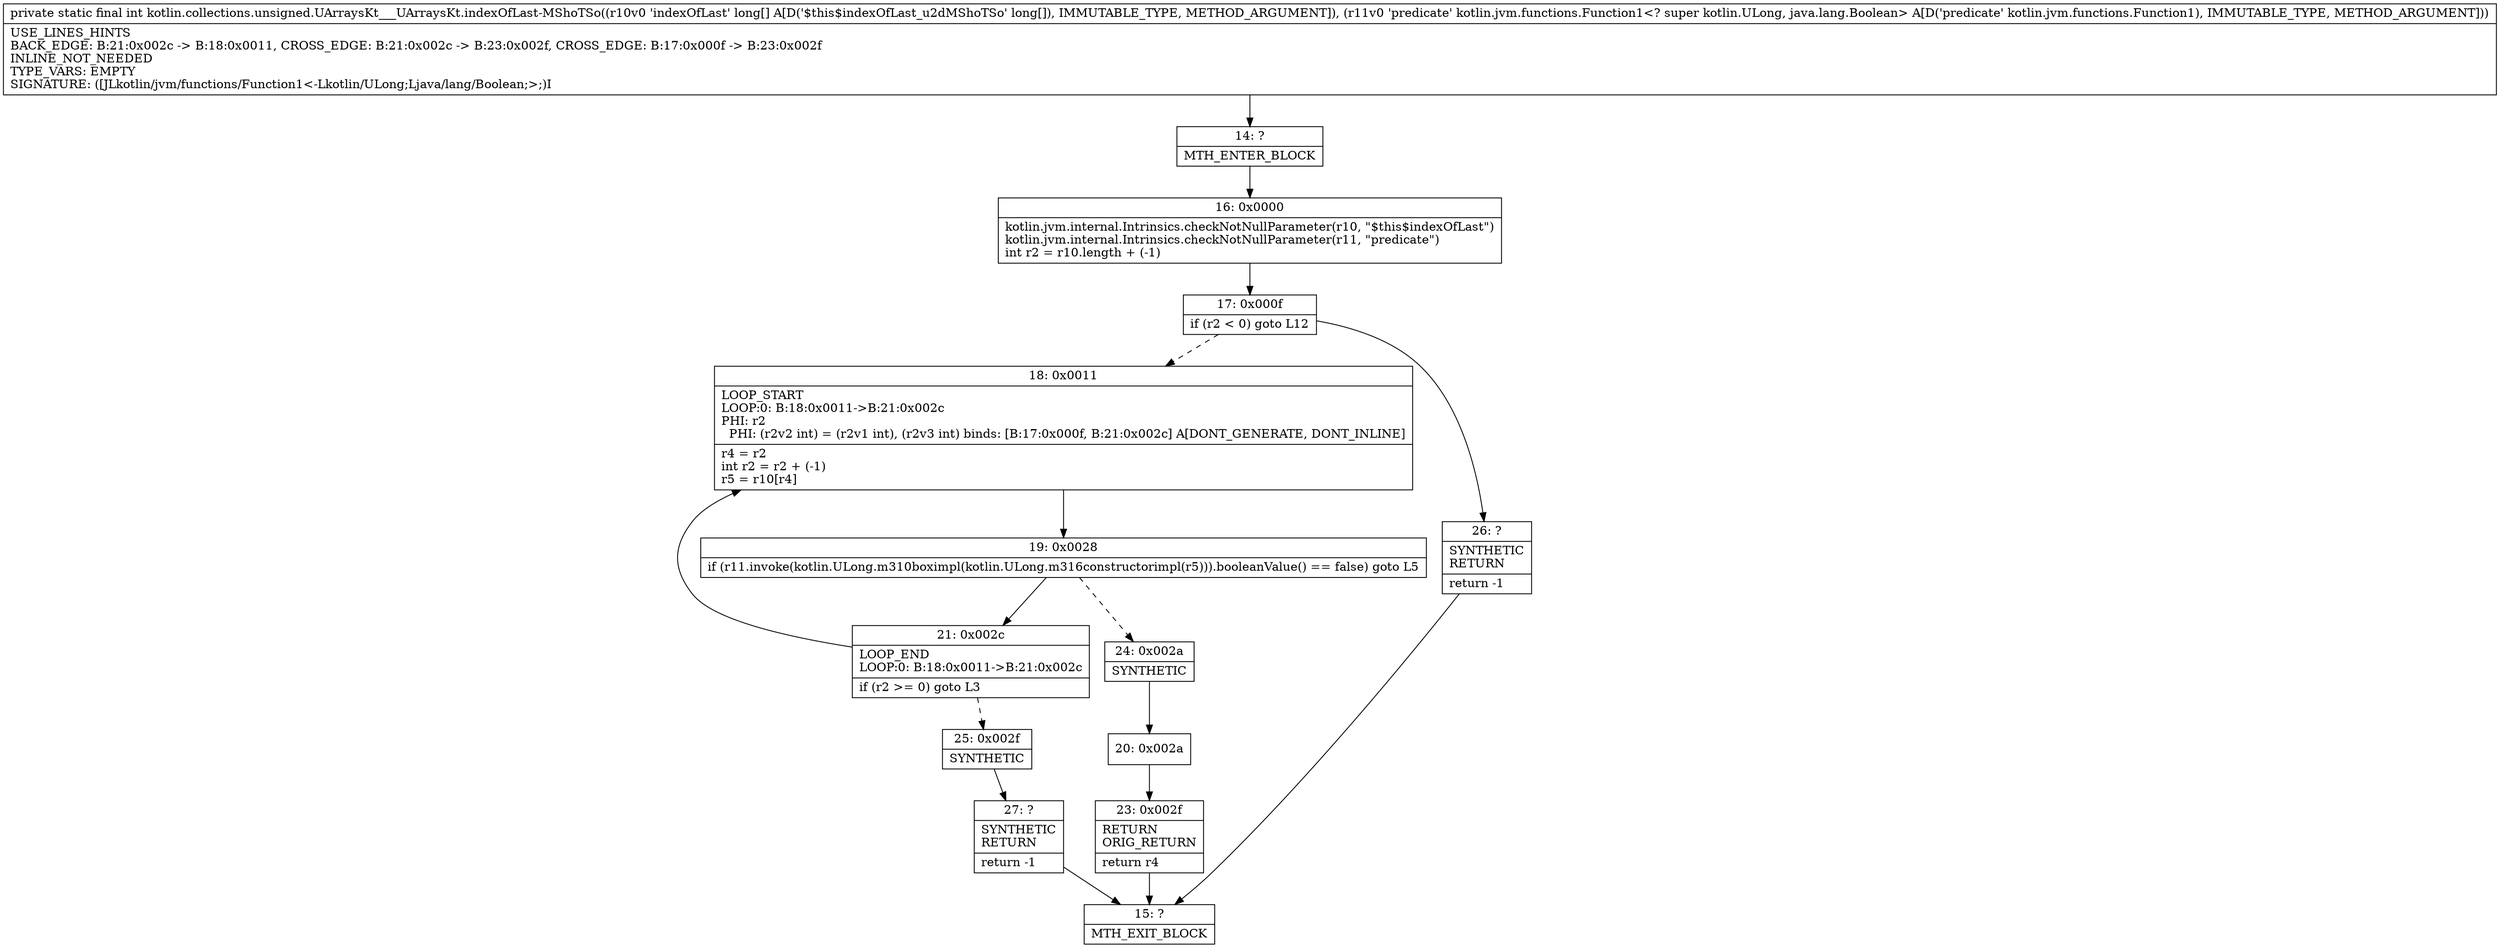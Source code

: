 digraph "CFG forkotlin.collections.unsigned.UArraysKt___UArraysKt.indexOfLast\-MShoTSo([JLkotlin\/jvm\/functions\/Function1;)I" {
Node_14 [shape=record,label="{14\:\ ?|MTH_ENTER_BLOCK\l}"];
Node_16 [shape=record,label="{16\:\ 0x0000|kotlin.jvm.internal.Intrinsics.checkNotNullParameter(r10, \"$this$indexOfLast\")\lkotlin.jvm.internal.Intrinsics.checkNotNullParameter(r11, \"predicate\")\lint r2 = r10.length + (\-1)\l}"];
Node_17 [shape=record,label="{17\:\ 0x000f|if (r2 \< 0) goto L12\l}"];
Node_18 [shape=record,label="{18\:\ 0x0011|LOOP_START\lLOOP:0: B:18:0x0011\-\>B:21:0x002c\lPHI: r2 \l  PHI: (r2v2 int) = (r2v1 int), (r2v3 int) binds: [B:17:0x000f, B:21:0x002c] A[DONT_GENERATE, DONT_INLINE]\l|r4 = r2\lint r2 = r2 + (\-1)\lr5 = r10[r4]\l}"];
Node_19 [shape=record,label="{19\:\ 0x0028|if (r11.invoke(kotlin.ULong.m310boximpl(kotlin.ULong.m316constructorimpl(r5))).booleanValue() == false) goto L5\l}"];
Node_21 [shape=record,label="{21\:\ 0x002c|LOOP_END\lLOOP:0: B:18:0x0011\-\>B:21:0x002c\l|if (r2 \>= 0) goto L3\l}"];
Node_25 [shape=record,label="{25\:\ 0x002f|SYNTHETIC\l}"];
Node_27 [shape=record,label="{27\:\ ?|SYNTHETIC\lRETURN\l|return \-1\l}"];
Node_15 [shape=record,label="{15\:\ ?|MTH_EXIT_BLOCK\l}"];
Node_24 [shape=record,label="{24\:\ 0x002a|SYNTHETIC\l}"];
Node_20 [shape=record,label="{20\:\ 0x002a}"];
Node_23 [shape=record,label="{23\:\ 0x002f|RETURN\lORIG_RETURN\l|return r4\l}"];
Node_26 [shape=record,label="{26\:\ ?|SYNTHETIC\lRETURN\l|return \-1\l}"];
MethodNode[shape=record,label="{private static final int kotlin.collections.unsigned.UArraysKt___UArraysKt.indexOfLast\-MShoTSo((r10v0 'indexOfLast' long[] A[D('$this$indexOfLast_u2dMShoTSo' long[]), IMMUTABLE_TYPE, METHOD_ARGUMENT]), (r11v0 'predicate' kotlin.jvm.functions.Function1\<? super kotlin.ULong, java.lang.Boolean\> A[D('predicate' kotlin.jvm.functions.Function1), IMMUTABLE_TYPE, METHOD_ARGUMENT]))  | USE_LINES_HINTS\lBACK_EDGE: B:21:0x002c \-\> B:18:0x0011, CROSS_EDGE: B:21:0x002c \-\> B:23:0x002f, CROSS_EDGE: B:17:0x000f \-\> B:23:0x002f\lINLINE_NOT_NEEDED\lTYPE_VARS: EMPTY\lSIGNATURE: ([JLkotlin\/jvm\/functions\/Function1\<\-Lkotlin\/ULong;Ljava\/lang\/Boolean;\>;)I\l}"];
MethodNode -> Node_14;Node_14 -> Node_16;
Node_16 -> Node_17;
Node_17 -> Node_18[style=dashed];
Node_17 -> Node_26;
Node_18 -> Node_19;
Node_19 -> Node_21;
Node_19 -> Node_24[style=dashed];
Node_21 -> Node_18;
Node_21 -> Node_25[style=dashed];
Node_25 -> Node_27;
Node_27 -> Node_15;
Node_24 -> Node_20;
Node_20 -> Node_23;
Node_23 -> Node_15;
Node_26 -> Node_15;
}

